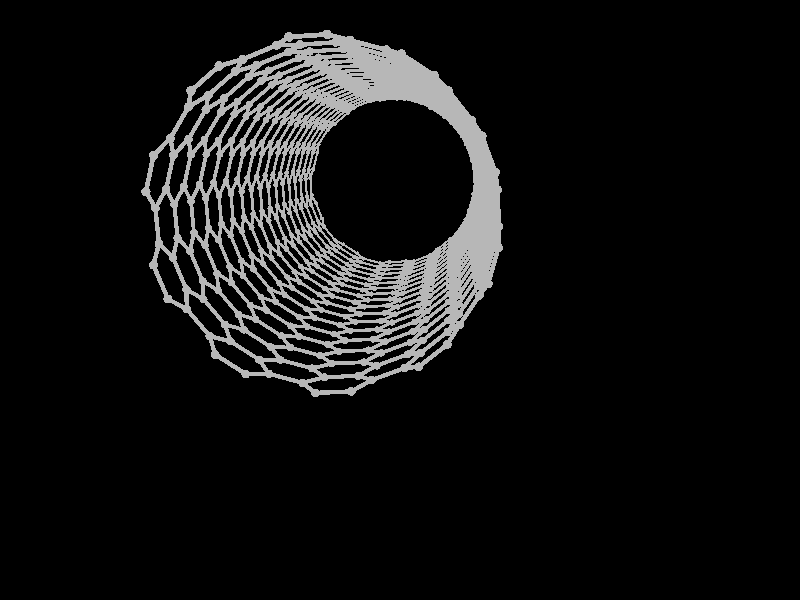 // Persistence of Vision Ray Tracer Scene Description File
// File: ?.pov
// Vers: 3.6
// Desc: Basic Scene Example
// Date: mm/dd/yy
// Auth: ?
//
 
 
 
 
#version 3.6;
 
#include "colors.inc"
 
global_settings {
  assumed_gamma 2.1    
  // used in global_settings, sets an overall brightness/ambient light level in the scene
  ambient_light color rgb <1,1,1>/10
}
 
 
 
 
// ----------------------------------------
 
camera {
  location  <2.4, -0.25, -2.0>     // -0.2  0.0  +0.2    //  -0.3 -0.1 +0.1 +0.3
  direction 1.5*z
  right     x*image_width/image_height
  look_at   <0.0, 0.0,  0.0>
}

/* 
sky_sphere {
  pigment {
    gradient y
    color_map {
      [0.0 rgb <0.6,0.7,1.0>]
      [0.7 rgb <0.0,0.1,0.8>]
    }
  }
}
*/

/*
light_source {
  <-50, 40, -60>            // light's position (translated below)
  color rgb <1, 0, 0>  // light's color
}     
 
light_source {
  <50, 40, -60>            // light's position (translated below)
  color rgb <0, 1, 0>  // light's color
}
 
light_source {
  <0, 190, -60>            // light's position (translated below)
  color rgb <0, 0, 1>  // light's color
 
}
*/

light_source {
  <-50, 40, -60>            // light's position (translated below)
  color rgb <.5, .5, 1>  // light's color
}     
 
light_source {
  <50, 40, -60>            // light's position (translated below)
  color rgb <.5, .5, 1>  // light's color
}

light_source {
  <0, 190, -60>            // light's position (translated below)
  color rgb <.5, .5, 1>  // light's color
}

// ----------------------------------------
 
/*
plane {
  y, -1.3
  pigment { color rgb <0.7,0.5,0.3> }
}
 
*/
 
 
#declare ba=15;
#declare bb=15;
#declare b1=max(ba,bb);
 
#declare s=sqrt(3)/2;

//tube armchair
#declare bb=bb+6;
#declare r=(bb-6)/pi;
#macro ab2y(b,a) sin(a/r)*r  
#end
#macro ab2x(b,a)  b 
#end
#macro ab2z(b,a)  cos(a/r)*r  -r
#end
 

#declare sradius = 0.12;
#declare cradius = sradius / 2;
 
union{
 

#declare m = -b1;
#while (m < b1)
#declare n = -b1;
#while (n < b1)
	#declare a0 = (n*2+m)*s;
    #declare b0 = m*1.5;
 
#if  ((a0<ba) & (a0>-ba) & (b0<bb) & (b0>-bb) )
    union{ 
        #if (b0>-bb+2)
        sphere { <ab2x(a0,b0), ab2y(a0,b0),ab2z(a0,b0)>, sradius }
        #end
        #if ((b0<bb-2) & (b0>-bb+2))
        cylinder { <ab2x(a0,b0), ab2y(a0,b0),ab2z(a0,b0)>,< ab2x(a0,b0+1), ab2y(a0,b0+1),ab2z(a0,b0+1)>, cradius }
        #end
        #if (b0<bb-2)
        sphere {< ab2x(a0,b0+1), ab2y(a0,b0+1),ab2z(a0,b0+1)>, sradius }
 
        #if (a0+s<ba)
        cylinder {< ab2x(a0,b0+1), ab2y(a0,b0+1),ab2z(a0,b0+1)>,< ab2x(a0+s,b0+1.5), ab2y(a0+s,b0+1.5),ab2z(a0+s,b0+1.5)>, cradius }
        #end
        #if (a0-s>-ba)
        cylinder {< ab2x(a0,b0+1), ab2y(a0,b0+1),ab2z(a0,b0+1)>,< ab2x(a0-s,b0+1.5), ab2y(a0-s,b0+1.5),ab2z(a0-s,b0+1.5)>, cradius }
        #end
        #end
    }
#end

#declare n = n+1;   // increment our counter
#end
#declare m = m+1;   // increment our counter
#end
 
 
         texture {
            pigment {
                color rgb <1,1,1>*0.7
            }
            finish{
              specular 0.6
            }
         }
     scale 0.08 //2
     rotate <90,45,0>
     rotate <-20,0,0>
}

